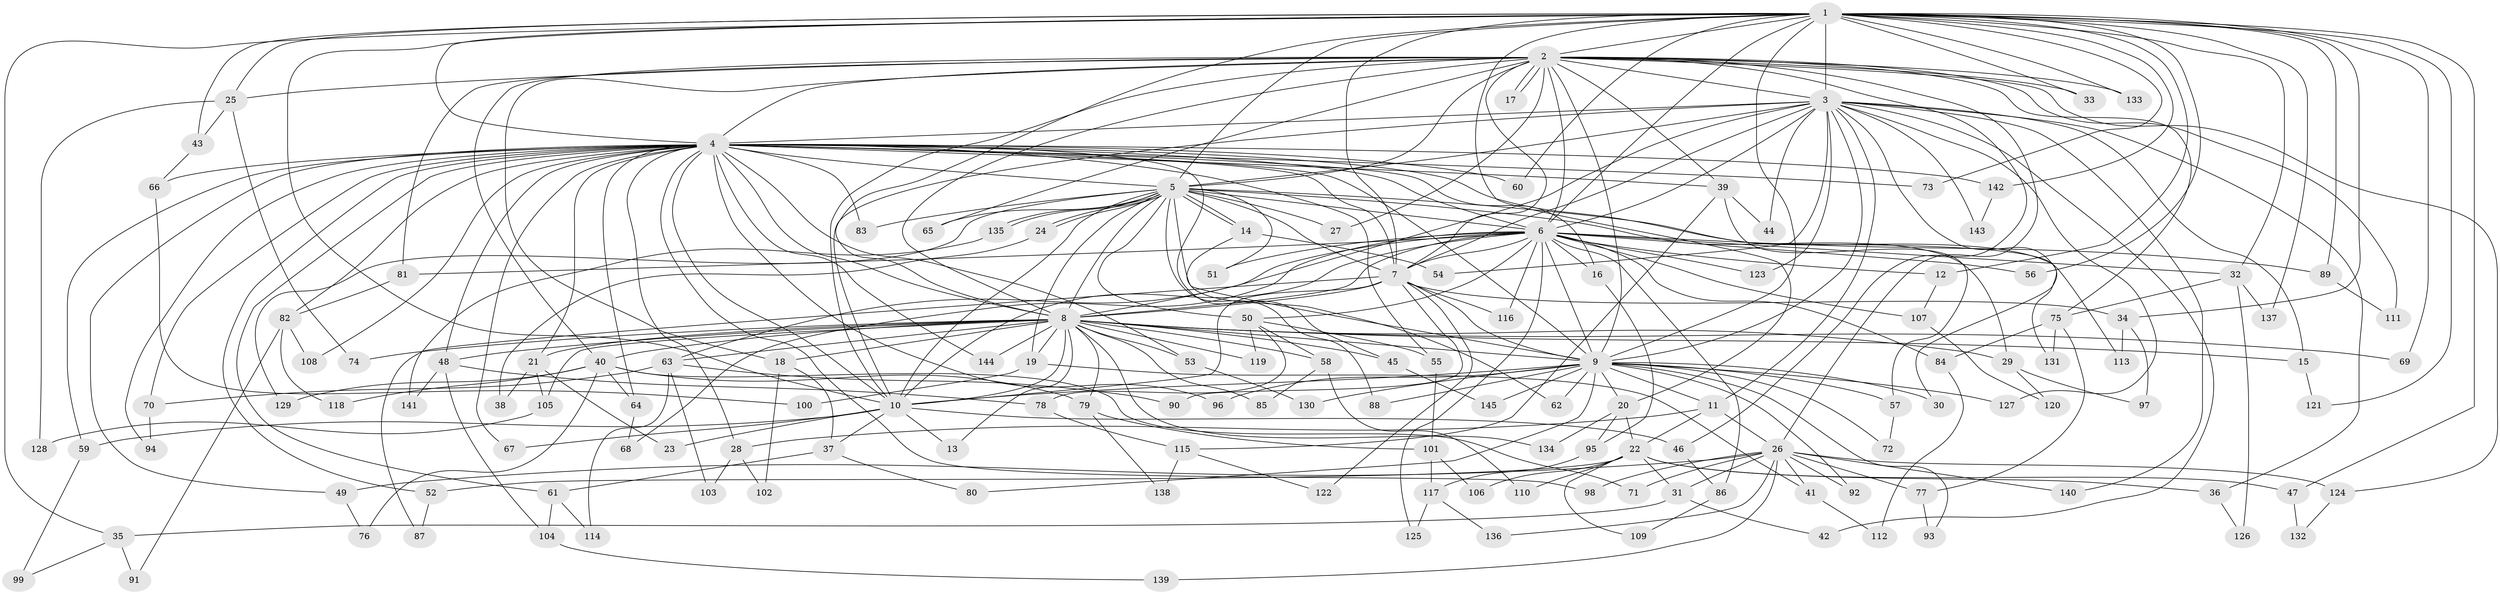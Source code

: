 // coarse degree distribution, {28: 0.0136986301369863, 9: 0.0410958904109589, 16: 0.0136986301369863, 18: 0.0136986301369863, 25: 0.0136986301369863, 22: 0.0136986301369863, 17: 0.0136986301369863, 3: 0.1780821917808219, 26: 0.0136986301369863, 1: 0.0273972602739726, 6: 0.0684931506849315, 5: 0.0410958904109589, 10: 0.0136986301369863, 2: 0.4246575342465753, 13: 0.0136986301369863, 4: 0.0821917808219178, 8: 0.0136986301369863}
// Generated by graph-tools (version 1.1) at 2025/49/03/04/25 22:49:44]
// undirected, 145 vertices, 315 edges
graph export_dot {
  node [color=gray90,style=filled];
  1;
  2;
  3;
  4;
  5;
  6;
  7;
  8;
  9;
  10;
  11;
  12;
  13;
  14;
  15;
  16;
  17;
  18;
  19;
  20;
  21;
  22;
  23;
  24;
  25;
  26;
  27;
  28;
  29;
  30;
  31;
  32;
  33;
  34;
  35;
  36;
  37;
  38;
  39;
  40;
  41;
  42;
  43;
  44;
  45;
  46;
  47;
  48;
  49;
  50;
  51;
  52;
  53;
  54;
  55;
  56;
  57;
  58;
  59;
  60;
  61;
  62;
  63;
  64;
  65;
  66;
  67;
  68;
  69;
  70;
  71;
  72;
  73;
  74;
  75;
  76;
  77;
  78;
  79;
  80;
  81;
  82;
  83;
  84;
  85;
  86;
  87;
  88;
  89;
  90;
  91;
  92;
  93;
  94;
  95;
  96;
  97;
  98;
  99;
  100;
  101;
  102;
  103;
  104;
  105;
  106;
  107;
  108;
  109;
  110;
  111;
  112;
  113;
  114;
  115;
  116;
  117;
  118;
  119;
  120;
  121;
  122;
  123;
  124;
  125;
  126;
  127;
  128;
  129;
  130;
  131;
  132;
  133;
  134;
  135;
  136;
  137;
  138;
  139;
  140;
  141;
  142;
  143;
  144;
  145;
  1 -- 2;
  1 -- 3;
  1 -- 4;
  1 -- 5;
  1 -- 6;
  1 -- 7;
  1 -- 8;
  1 -- 9;
  1 -- 10;
  1 -- 12;
  1 -- 20;
  1 -- 25;
  1 -- 32;
  1 -- 33;
  1 -- 34;
  1 -- 35;
  1 -- 43;
  1 -- 47;
  1 -- 56;
  1 -- 60;
  1 -- 69;
  1 -- 73;
  1 -- 89;
  1 -- 121;
  1 -- 133;
  1 -- 137;
  1 -- 142;
  2 -- 3;
  2 -- 4;
  2 -- 5;
  2 -- 6;
  2 -- 7;
  2 -- 8;
  2 -- 9;
  2 -- 10;
  2 -- 17;
  2 -- 17;
  2 -- 18;
  2 -- 25;
  2 -- 26;
  2 -- 27;
  2 -- 33;
  2 -- 39;
  2 -- 40;
  2 -- 46;
  2 -- 65;
  2 -- 75;
  2 -- 81;
  2 -- 111;
  2 -- 124;
  2 -- 133;
  3 -- 4;
  3 -- 5;
  3 -- 6;
  3 -- 7;
  3 -- 8;
  3 -- 9;
  3 -- 10;
  3 -- 11;
  3 -- 15;
  3 -- 30;
  3 -- 36;
  3 -- 42;
  3 -- 44;
  3 -- 54;
  3 -- 123;
  3 -- 127;
  3 -- 140;
  3 -- 143;
  4 -- 5;
  4 -- 6;
  4 -- 7;
  4 -- 8;
  4 -- 9;
  4 -- 10;
  4 -- 16;
  4 -- 21;
  4 -- 28;
  4 -- 39;
  4 -- 45;
  4 -- 48;
  4 -- 49;
  4 -- 52;
  4 -- 53;
  4 -- 55;
  4 -- 59;
  4 -- 60;
  4 -- 61;
  4 -- 64;
  4 -- 66;
  4 -- 67;
  4 -- 70;
  4 -- 73;
  4 -- 82;
  4 -- 83;
  4 -- 94;
  4 -- 96;
  4 -- 98;
  4 -- 108;
  4 -- 131;
  4 -- 142;
  4 -- 144;
  5 -- 6;
  5 -- 7;
  5 -- 8;
  5 -- 9;
  5 -- 10;
  5 -- 14;
  5 -- 14;
  5 -- 19;
  5 -- 24;
  5 -- 24;
  5 -- 27;
  5 -- 29;
  5 -- 50;
  5 -- 51;
  5 -- 65;
  5 -- 83;
  5 -- 88;
  5 -- 113;
  5 -- 129;
  5 -- 135;
  5 -- 135;
  6 -- 7;
  6 -- 8;
  6 -- 9;
  6 -- 10;
  6 -- 12;
  6 -- 16;
  6 -- 32;
  6 -- 50;
  6 -- 51;
  6 -- 56;
  6 -- 63;
  6 -- 68;
  6 -- 81;
  6 -- 84;
  6 -- 86;
  6 -- 89;
  6 -- 107;
  6 -- 116;
  6 -- 123;
  6 -- 125;
  7 -- 8;
  7 -- 9;
  7 -- 10;
  7 -- 34;
  7 -- 87;
  7 -- 90;
  7 -- 116;
  7 -- 122;
  8 -- 9;
  8 -- 10;
  8 -- 13;
  8 -- 15;
  8 -- 18;
  8 -- 19;
  8 -- 21;
  8 -- 29;
  8 -- 40;
  8 -- 45;
  8 -- 48;
  8 -- 53;
  8 -- 58;
  8 -- 63;
  8 -- 69;
  8 -- 74;
  8 -- 79;
  8 -- 85;
  8 -- 105;
  8 -- 119;
  8 -- 134;
  8 -- 144;
  9 -- 10;
  9 -- 11;
  9 -- 20;
  9 -- 30;
  9 -- 57;
  9 -- 62;
  9 -- 72;
  9 -- 80;
  9 -- 88;
  9 -- 92;
  9 -- 93;
  9 -- 96;
  9 -- 127;
  9 -- 130;
  9 -- 145;
  10 -- 13;
  10 -- 23;
  10 -- 37;
  10 -- 46;
  10 -- 59;
  10 -- 67;
  11 -- 22;
  11 -- 26;
  11 -- 28;
  12 -- 107;
  14 -- 54;
  14 -- 62;
  15 -- 121;
  16 -- 95;
  18 -- 37;
  18 -- 102;
  19 -- 41;
  19 -- 100;
  20 -- 22;
  20 -- 95;
  20 -- 134;
  21 -- 23;
  21 -- 38;
  21 -- 105;
  22 -- 31;
  22 -- 36;
  22 -- 47;
  22 -- 52;
  22 -- 106;
  22 -- 109;
  22 -- 110;
  24 -- 38;
  25 -- 43;
  25 -- 74;
  25 -- 128;
  26 -- 31;
  26 -- 41;
  26 -- 49;
  26 -- 71;
  26 -- 77;
  26 -- 92;
  26 -- 98;
  26 -- 124;
  26 -- 136;
  26 -- 139;
  26 -- 140;
  28 -- 102;
  28 -- 103;
  29 -- 97;
  29 -- 120;
  31 -- 35;
  31 -- 42;
  32 -- 75;
  32 -- 126;
  32 -- 137;
  34 -- 97;
  34 -- 113;
  35 -- 91;
  35 -- 99;
  36 -- 126;
  37 -- 61;
  37 -- 80;
  39 -- 44;
  39 -- 57;
  39 -- 115;
  40 -- 64;
  40 -- 71;
  40 -- 76;
  40 -- 79;
  40 -- 118;
  40 -- 129;
  41 -- 112;
  43 -- 66;
  45 -- 145;
  46 -- 86;
  47 -- 132;
  48 -- 78;
  48 -- 104;
  48 -- 141;
  49 -- 76;
  50 -- 55;
  50 -- 58;
  50 -- 78;
  50 -- 119;
  52 -- 87;
  53 -- 130;
  55 -- 101;
  57 -- 72;
  58 -- 85;
  58 -- 110;
  59 -- 99;
  61 -- 104;
  61 -- 114;
  63 -- 70;
  63 -- 90;
  63 -- 103;
  63 -- 114;
  64 -- 68;
  66 -- 100;
  70 -- 94;
  75 -- 77;
  75 -- 84;
  75 -- 131;
  77 -- 93;
  78 -- 115;
  79 -- 101;
  79 -- 138;
  81 -- 82;
  82 -- 91;
  82 -- 108;
  82 -- 118;
  84 -- 112;
  86 -- 109;
  89 -- 111;
  95 -- 117;
  101 -- 106;
  101 -- 117;
  104 -- 139;
  105 -- 128;
  107 -- 120;
  115 -- 122;
  115 -- 138;
  117 -- 125;
  117 -- 136;
  124 -- 132;
  135 -- 141;
  142 -- 143;
}
